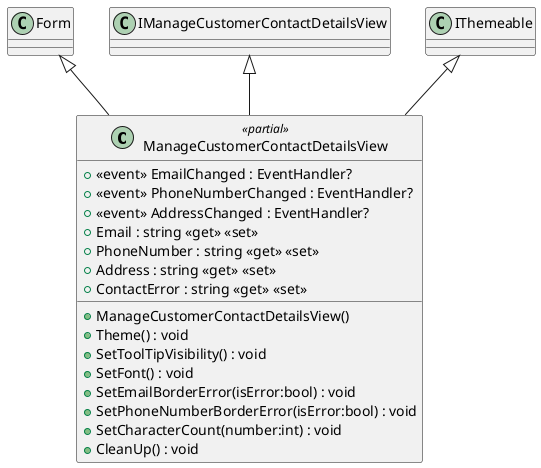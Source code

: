 @startuml
class ManageCustomerContactDetailsView <<partial>> {
    +  <<event>> EmailChanged : EventHandler? 
    +  <<event>> PhoneNumberChanged : EventHandler? 
    +  <<event>> AddressChanged : EventHandler? 
    + ManageCustomerContactDetailsView()
    + Theme() : void
    + SetToolTipVisibility() : void
    + SetFont() : void
    + Email : string <<get>> <<set>>
    + PhoneNumber : string <<get>> <<set>>
    + Address : string <<get>> <<set>>
    + ContactError : string <<get>> <<set>>
    + SetEmailBorderError(isError:bool) : void
    + SetPhoneNumberBorderError(isError:bool) : void
    + SetCharacterCount(number:int) : void
    + CleanUp() : void
}
Form <|-- ManageCustomerContactDetailsView
IManageCustomerContactDetailsView <|-- ManageCustomerContactDetailsView
IThemeable <|-- ManageCustomerContactDetailsView
@enduml
